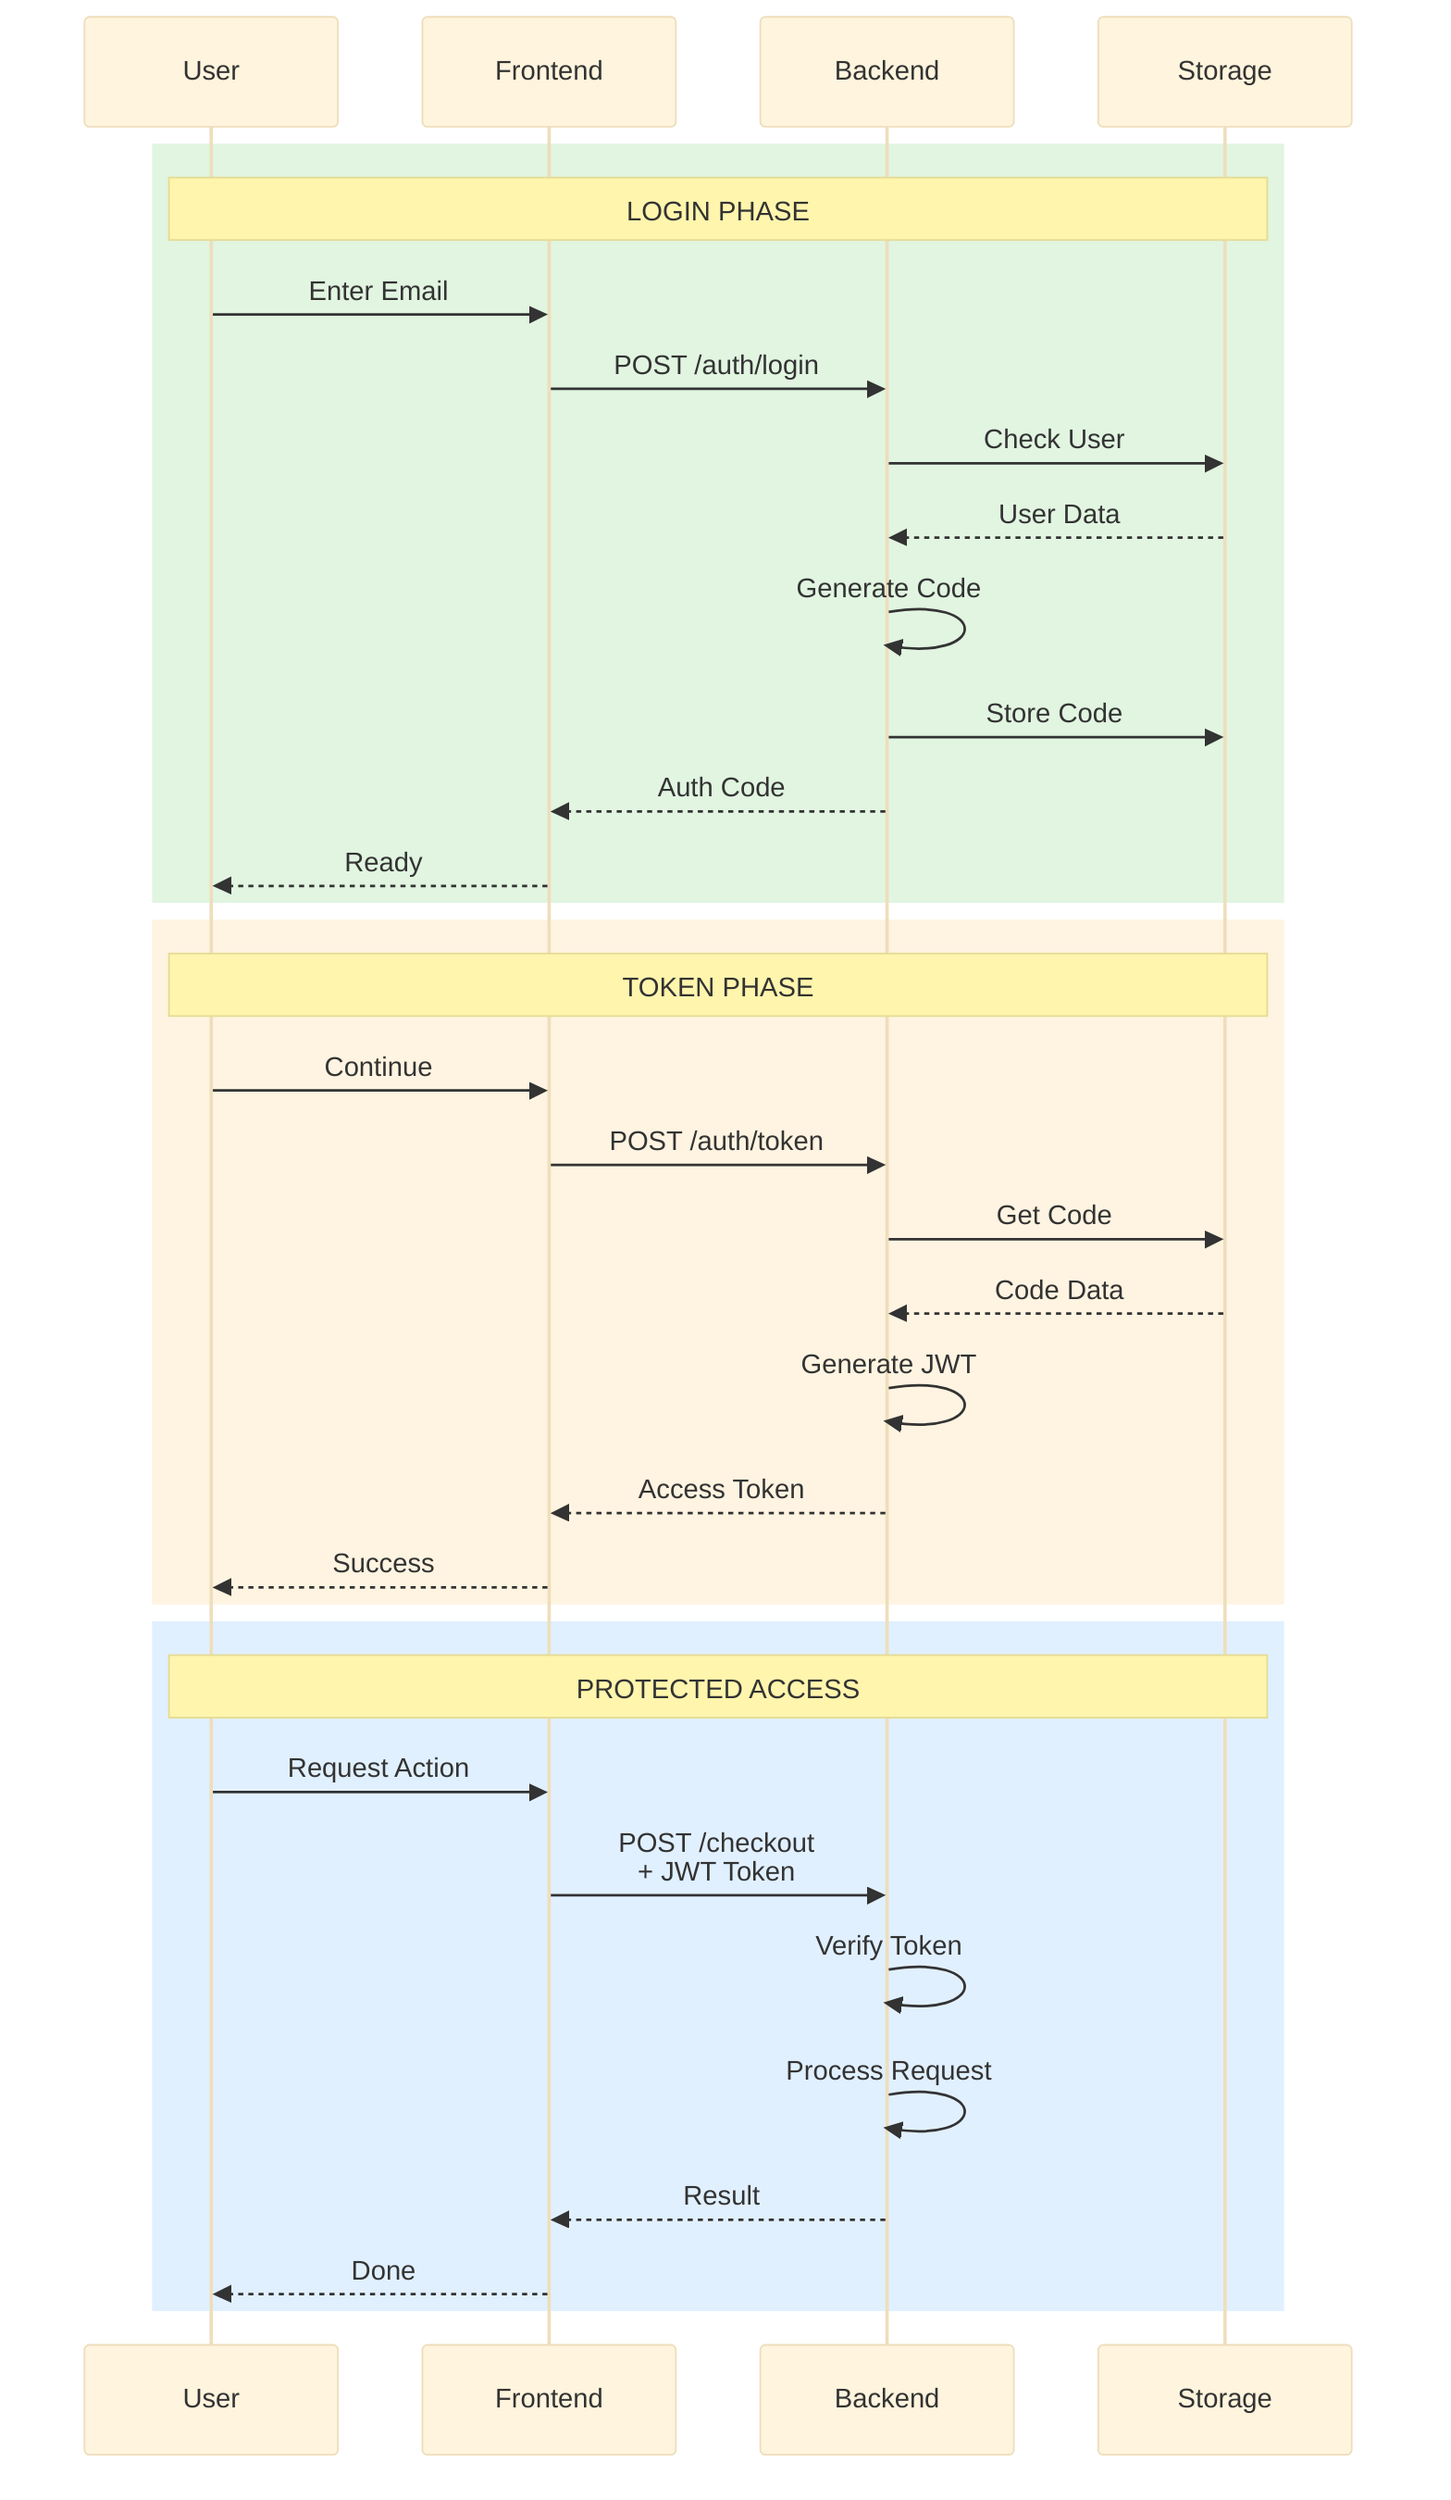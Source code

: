 %%{init: {'theme':'base', 'themeVariables': { 'fontSize':'26px', 'fontFamily':'arial'}}}%%
sequenceDiagram
    participant U as User
    participant F as Frontend
    participant B as Backend
    participant S as Storage

    rect rgb(225, 245, 225)
    Note over U,S: LOGIN PHASE
    U->>F: Enter Email
    F->>B: POST /auth/login
    B->>S: Check User
    S-->>B: User Data
    B->>B: Generate Code
    B->>S: Store Code
    B-->>F: Auth Code
    F-->>U: Ready
    end

    rect rgb(255, 244, 225)
    Note over U,S: TOKEN PHASE
    U->>F: Continue
    F->>B: POST /auth/token
    B->>S: Get Code
    S-->>B: Code Data
    B->>B: Generate JWT
    B-->>F: Access Token
    F-->>U: Success
    end

    rect rgb(225, 240, 255)
    Note over U,S: PROTECTED ACCESS
    U->>F: Request Action
    F->>B: POST /checkout<br/>+ JWT Token
    B->>B: Verify Token
    B->>B: Process Request
    B-->>F: Result
    F-->>U: Done
    end
